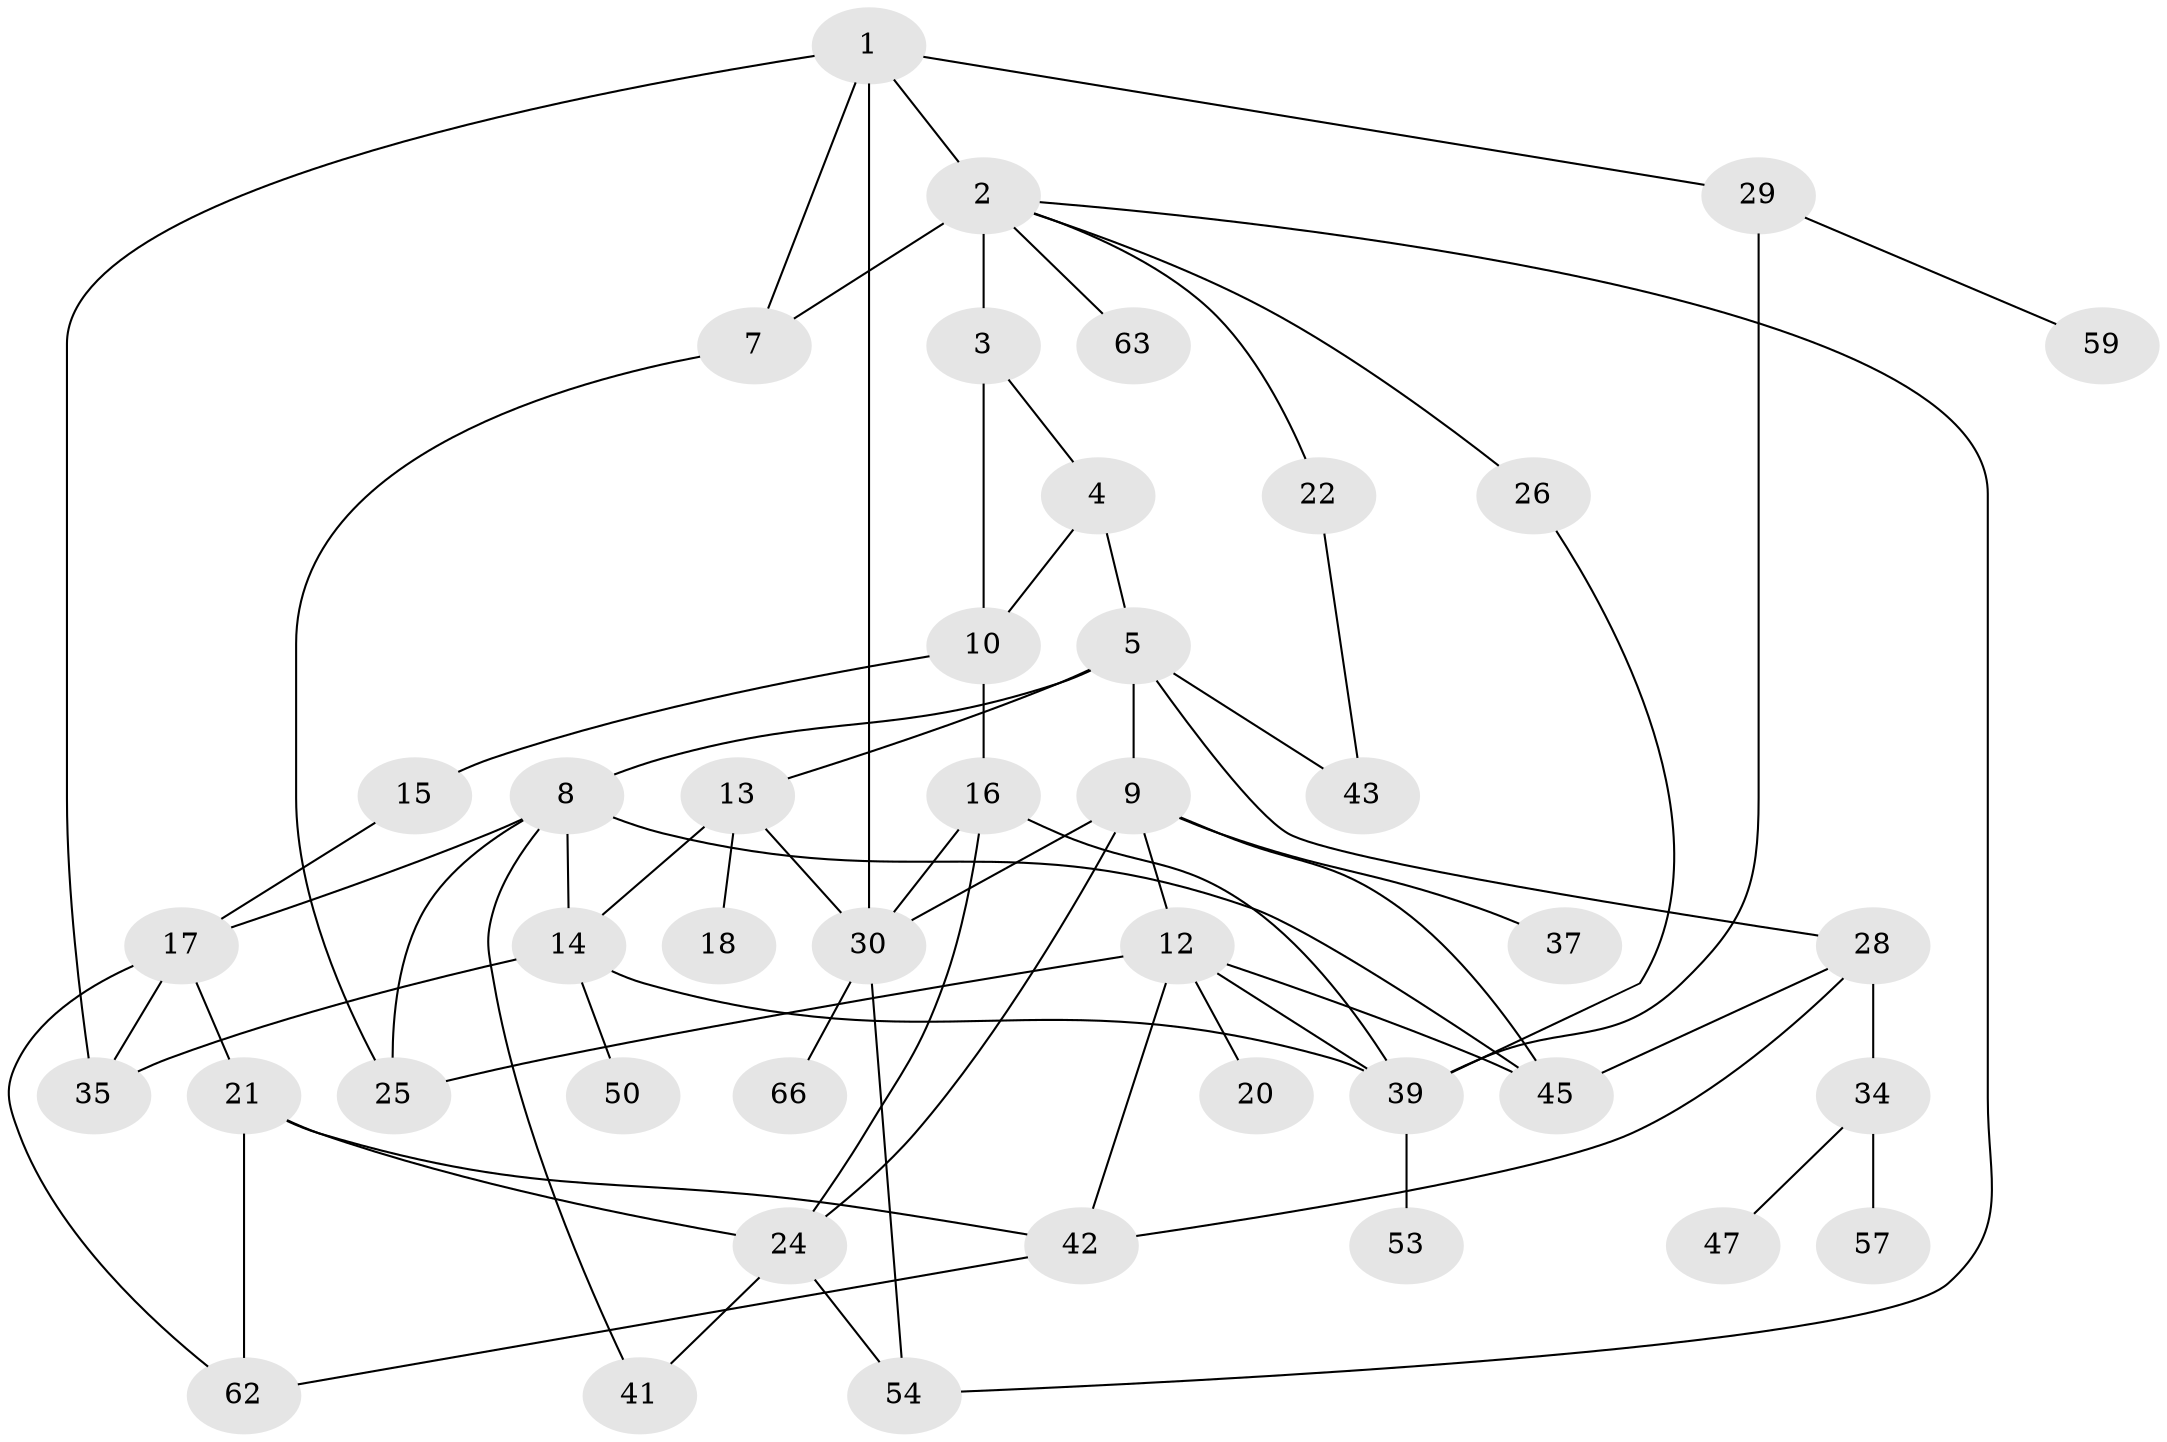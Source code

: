 // original degree distribution, {3: 0.2608695652173913, 7: 0.028985507246376812, 4: 0.2028985507246377, 5: 0.057971014492753624, 6: 0.028985507246376812, 2: 0.21739130434782608, 1: 0.2028985507246377}
// Generated by graph-tools (version 1.1) at 2025/41/03/06/25 10:41:30]
// undirected, 42 vertices, 69 edges
graph export_dot {
graph [start="1"]
  node [color=gray90,style=filled];
  1 [super="+69"];
  2 [super="+27"];
  3 [super="+6"];
  4;
  5 [super="+40"];
  7 [super="+32"];
  8 [super="+11"];
  9 [super="+23"];
  10 [super="+64"];
  12 [super="+33"];
  13;
  14 [super="+48"];
  15 [super="+60"];
  16 [super="+49"];
  17 [super="+19"];
  18 [super="+68"];
  20 [super="+36"];
  21 [super="+46"];
  22 [super="+61"];
  24 [super="+58"];
  25;
  26 [super="+31"];
  28 [super="+67"];
  29 [super="+65"];
  30 [super="+38"];
  34 [super="+52"];
  35 [super="+55"];
  37;
  39 [super="+51"];
  41;
  42 [super="+44"];
  43;
  45;
  47;
  50;
  53;
  54 [super="+56"];
  57;
  59;
  62;
  63;
  66;
  1 -- 2;
  1 -- 29;
  1 -- 35;
  1 -- 7;
  1 -- 30;
  2 -- 3 [weight=2];
  2 -- 7 [weight=2];
  2 -- 22;
  2 -- 26;
  2 -- 63;
  2 -- 54;
  3 -- 4;
  3 -- 10 [weight=2];
  4 -- 5;
  4 -- 10;
  5 -- 8;
  5 -- 9;
  5 -- 13;
  5 -- 28;
  5 -- 43;
  7 -- 25;
  8 -- 17;
  8 -- 25;
  8 -- 14;
  8 -- 41;
  8 -- 45;
  9 -- 12;
  9 -- 37;
  9 -- 24;
  9 -- 45;
  9 -- 30;
  10 -- 15;
  10 -- 16;
  12 -- 20;
  12 -- 45;
  12 -- 25;
  12 -- 39;
  12 -- 42;
  13 -- 14;
  13 -- 18;
  13 -- 30;
  14 -- 35 [weight=2];
  14 -- 50;
  14 -- 39;
  15 -- 17;
  16 -- 24;
  16 -- 39;
  16 -- 30;
  17 -- 62;
  17 -- 35;
  17 -- 21;
  21 -- 24;
  21 -- 42;
  21 -- 62;
  22 -- 43;
  24 -- 41;
  24 -- 54;
  26 -- 39;
  28 -- 34;
  28 -- 42;
  28 -- 45;
  29 -- 59;
  29 -- 39;
  30 -- 54;
  30 -- 66;
  34 -- 47;
  34 -- 57;
  39 -- 53;
  42 -- 62;
}

